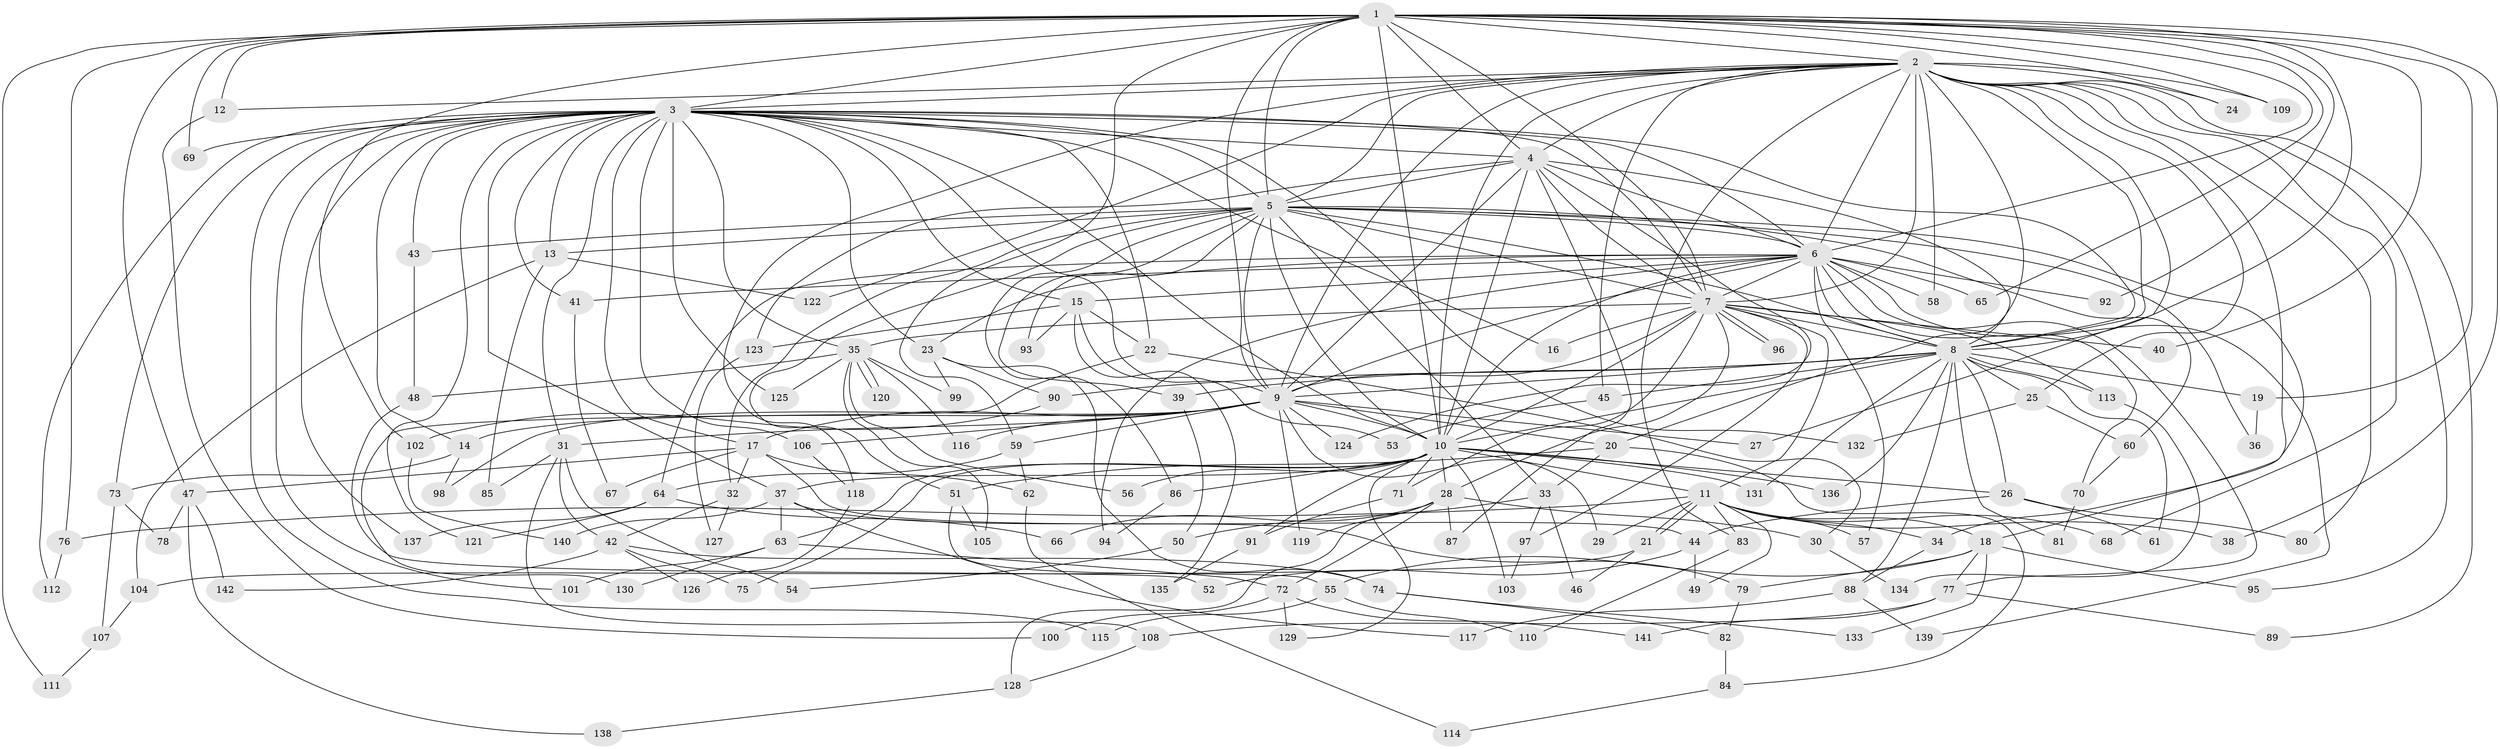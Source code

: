 // Generated by graph-tools (version 1.1) at 2025/34/03/09/25 02:34:42]
// undirected, 142 vertices, 309 edges
graph export_dot {
graph [start="1"]
  node [color=gray90,style=filled];
  1;
  2;
  3;
  4;
  5;
  6;
  7;
  8;
  9;
  10;
  11;
  12;
  13;
  14;
  15;
  16;
  17;
  18;
  19;
  20;
  21;
  22;
  23;
  24;
  25;
  26;
  27;
  28;
  29;
  30;
  31;
  32;
  33;
  34;
  35;
  36;
  37;
  38;
  39;
  40;
  41;
  42;
  43;
  44;
  45;
  46;
  47;
  48;
  49;
  50;
  51;
  52;
  53;
  54;
  55;
  56;
  57;
  58;
  59;
  60;
  61;
  62;
  63;
  64;
  65;
  66;
  67;
  68;
  69;
  70;
  71;
  72;
  73;
  74;
  75;
  76;
  77;
  78;
  79;
  80;
  81;
  82;
  83;
  84;
  85;
  86;
  87;
  88;
  89;
  90;
  91;
  92;
  93;
  94;
  95;
  96;
  97;
  98;
  99;
  100;
  101;
  102;
  103;
  104;
  105;
  106;
  107;
  108;
  109;
  110;
  111;
  112;
  113;
  114;
  115;
  116;
  117;
  118;
  119;
  120;
  121;
  122;
  123;
  124;
  125;
  126;
  127;
  128;
  129;
  130;
  131;
  132;
  133;
  134;
  135;
  136;
  137;
  138;
  139;
  140;
  141;
  142;
  1 -- 2;
  1 -- 3;
  1 -- 4;
  1 -- 5;
  1 -- 6;
  1 -- 7;
  1 -- 8;
  1 -- 9;
  1 -- 10;
  1 -- 12;
  1 -- 19;
  1 -- 24;
  1 -- 38;
  1 -- 40;
  1 -- 47;
  1 -- 59;
  1 -- 65;
  1 -- 69;
  1 -- 76;
  1 -- 92;
  1 -- 102;
  1 -- 109;
  1 -- 111;
  2 -- 3;
  2 -- 4;
  2 -- 5;
  2 -- 6;
  2 -- 7;
  2 -- 8;
  2 -- 9;
  2 -- 10;
  2 -- 12;
  2 -- 20;
  2 -- 24;
  2 -- 25;
  2 -- 27;
  2 -- 34;
  2 -- 45;
  2 -- 58;
  2 -- 68;
  2 -- 80;
  2 -- 83;
  2 -- 89;
  2 -- 95;
  2 -- 109;
  2 -- 118;
  2 -- 122;
  3 -- 4;
  3 -- 5;
  3 -- 6;
  3 -- 7;
  3 -- 8;
  3 -- 9;
  3 -- 10;
  3 -- 13;
  3 -- 14;
  3 -- 15;
  3 -- 16;
  3 -- 17;
  3 -- 22;
  3 -- 23;
  3 -- 31;
  3 -- 35;
  3 -- 37;
  3 -- 41;
  3 -- 43;
  3 -- 69;
  3 -- 73;
  3 -- 101;
  3 -- 106;
  3 -- 112;
  3 -- 115;
  3 -- 121;
  3 -- 125;
  3 -- 132;
  3 -- 137;
  4 -- 5;
  4 -- 6;
  4 -- 7;
  4 -- 8;
  4 -- 9;
  4 -- 10;
  4 -- 87;
  4 -- 123;
  4 -- 124;
  5 -- 6;
  5 -- 7;
  5 -- 8;
  5 -- 9;
  5 -- 10;
  5 -- 13;
  5 -- 18;
  5 -- 32;
  5 -- 33;
  5 -- 36;
  5 -- 39;
  5 -- 43;
  5 -- 51;
  5 -- 60;
  5 -- 86;
  5 -- 93;
  6 -- 7;
  6 -- 8;
  6 -- 9;
  6 -- 10;
  6 -- 15;
  6 -- 23;
  6 -- 41;
  6 -- 57;
  6 -- 58;
  6 -- 64;
  6 -- 65;
  6 -- 70;
  6 -- 77;
  6 -- 92;
  6 -- 94;
  6 -- 139;
  7 -- 8;
  7 -- 9;
  7 -- 10;
  7 -- 11;
  7 -- 16;
  7 -- 28;
  7 -- 35;
  7 -- 40;
  7 -- 71;
  7 -- 96;
  7 -- 96;
  7 -- 97;
  7 -- 113;
  8 -- 9;
  8 -- 10;
  8 -- 19;
  8 -- 25;
  8 -- 26;
  8 -- 39;
  8 -- 45;
  8 -- 61;
  8 -- 81;
  8 -- 88;
  8 -- 90;
  8 -- 113;
  8 -- 131;
  8 -- 136;
  9 -- 10;
  9 -- 14;
  9 -- 17;
  9 -- 20;
  9 -- 27;
  9 -- 29;
  9 -- 31;
  9 -- 59;
  9 -- 98;
  9 -- 106;
  9 -- 116;
  9 -- 119;
  9 -- 124;
  10 -- 11;
  10 -- 26;
  10 -- 28;
  10 -- 37;
  10 -- 56;
  10 -- 63;
  10 -- 71;
  10 -- 75;
  10 -- 86;
  10 -- 91;
  10 -- 103;
  10 -- 129;
  10 -- 131;
  10 -- 136;
  11 -- 18;
  11 -- 21;
  11 -- 21;
  11 -- 29;
  11 -- 34;
  11 -- 38;
  11 -- 49;
  11 -- 57;
  11 -- 68;
  11 -- 76;
  11 -- 83;
  12 -- 100;
  13 -- 85;
  13 -- 104;
  13 -- 122;
  14 -- 73;
  14 -- 98;
  15 -- 22;
  15 -- 53;
  15 -- 93;
  15 -- 123;
  15 -- 135;
  17 -- 32;
  17 -- 44;
  17 -- 47;
  17 -- 62;
  17 -- 67;
  18 -- 55;
  18 -- 77;
  18 -- 79;
  18 -- 95;
  18 -- 133;
  19 -- 36;
  20 -- 33;
  20 -- 51;
  20 -- 84;
  21 -- 46;
  21 -- 104;
  22 -- 30;
  22 -- 130;
  23 -- 74;
  23 -- 90;
  23 -- 99;
  25 -- 60;
  25 -- 132;
  26 -- 44;
  26 -- 61;
  26 -- 80;
  28 -- 30;
  28 -- 66;
  28 -- 72;
  28 -- 87;
  28 -- 119;
  28 -- 128;
  30 -- 134;
  31 -- 42;
  31 -- 54;
  31 -- 85;
  31 -- 108;
  32 -- 42;
  32 -- 127;
  33 -- 46;
  33 -- 50;
  33 -- 97;
  34 -- 88;
  35 -- 48;
  35 -- 56;
  35 -- 99;
  35 -- 105;
  35 -- 116;
  35 -- 120;
  35 -- 120;
  35 -- 125;
  37 -- 63;
  37 -- 79;
  37 -- 117;
  37 -- 140;
  39 -- 50;
  41 -- 67;
  42 -- 74;
  42 -- 75;
  42 -- 126;
  42 -- 142;
  43 -- 48;
  44 -- 49;
  44 -- 52;
  45 -- 53;
  47 -- 78;
  47 -- 138;
  47 -- 142;
  48 -- 52;
  50 -- 54;
  51 -- 55;
  51 -- 105;
  55 -- 110;
  55 -- 115;
  59 -- 62;
  59 -- 64;
  60 -- 70;
  62 -- 114;
  63 -- 72;
  63 -- 101;
  63 -- 130;
  64 -- 66;
  64 -- 121;
  64 -- 137;
  70 -- 81;
  71 -- 91;
  72 -- 100;
  72 -- 129;
  72 -- 141;
  73 -- 78;
  73 -- 107;
  74 -- 82;
  74 -- 133;
  76 -- 112;
  77 -- 89;
  77 -- 108;
  77 -- 141;
  79 -- 82;
  82 -- 84;
  83 -- 110;
  84 -- 114;
  86 -- 94;
  88 -- 117;
  88 -- 139;
  90 -- 102;
  91 -- 135;
  97 -- 103;
  102 -- 140;
  104 -- 107;
  106 -- 118;
  107 -- 111;
  108 -- 128;
  113 -- 134;
  118 -- 126;
  123 -- 127;
  128 -- 138;
}
